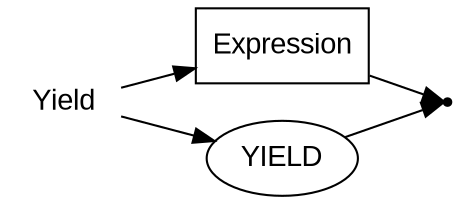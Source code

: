 digraph YIELD {
  rankdir=LR;
  node [fontname="Arial"];
  start [label="Yield" shape=plaintext];
  end [label="" shape=point];
  A [label="Expression" shape=box];
  B [label="YIELD" shape=oval];
  start -> B;
  start -> A;
  A -> end;
  B -> end;
}